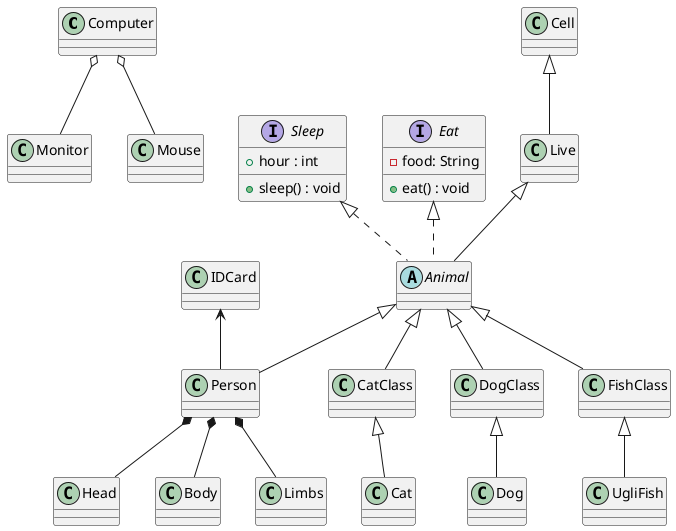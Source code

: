 @startuml

class Computer
class Monitor
class Mouse


'生物类'
class Live

'动物类'
abstract class Animal
'猫科动物'
class CatClass
'犬科动物'
class DogClass
'鱼类'
class FishClass
'小猫'
class Cat
'小狗'
class Dog
'小丑鱼'
class UgliFish

'细胞类'
class Cell

'人类'
class Person

'头'
class Head
'身体'
class Body
'四肢'
class Limbs


class IDCard

'睡觉'
interface Sleep{

    + hour : int
    + sleep() : void

}


'吃饭'
interface Eat{

    - food: String
    + eat() : void

}



'关系'
'继承/泛化'
Cell <|-- Live
Live <|-- Animal
Animal <|-- CatClass
Animal <|-- DogClass
Animal <|-- Person
Animal <|-- FishClass

CatClass <|-- Cat
DogClass <|-- Dog
FishClass <|-- UgliFish



'实现'
Eat <|.. Animal
Sleep <|.. Animal


'关联关系'
IDCard <-- Person

'聚合关系：整体与部分可以分离'
Computer o-- Monitor
Computer o-- Mouse


'组合关系'
Person *-- Head
Person *-- Body
Person *-- Limbs


@enduml
